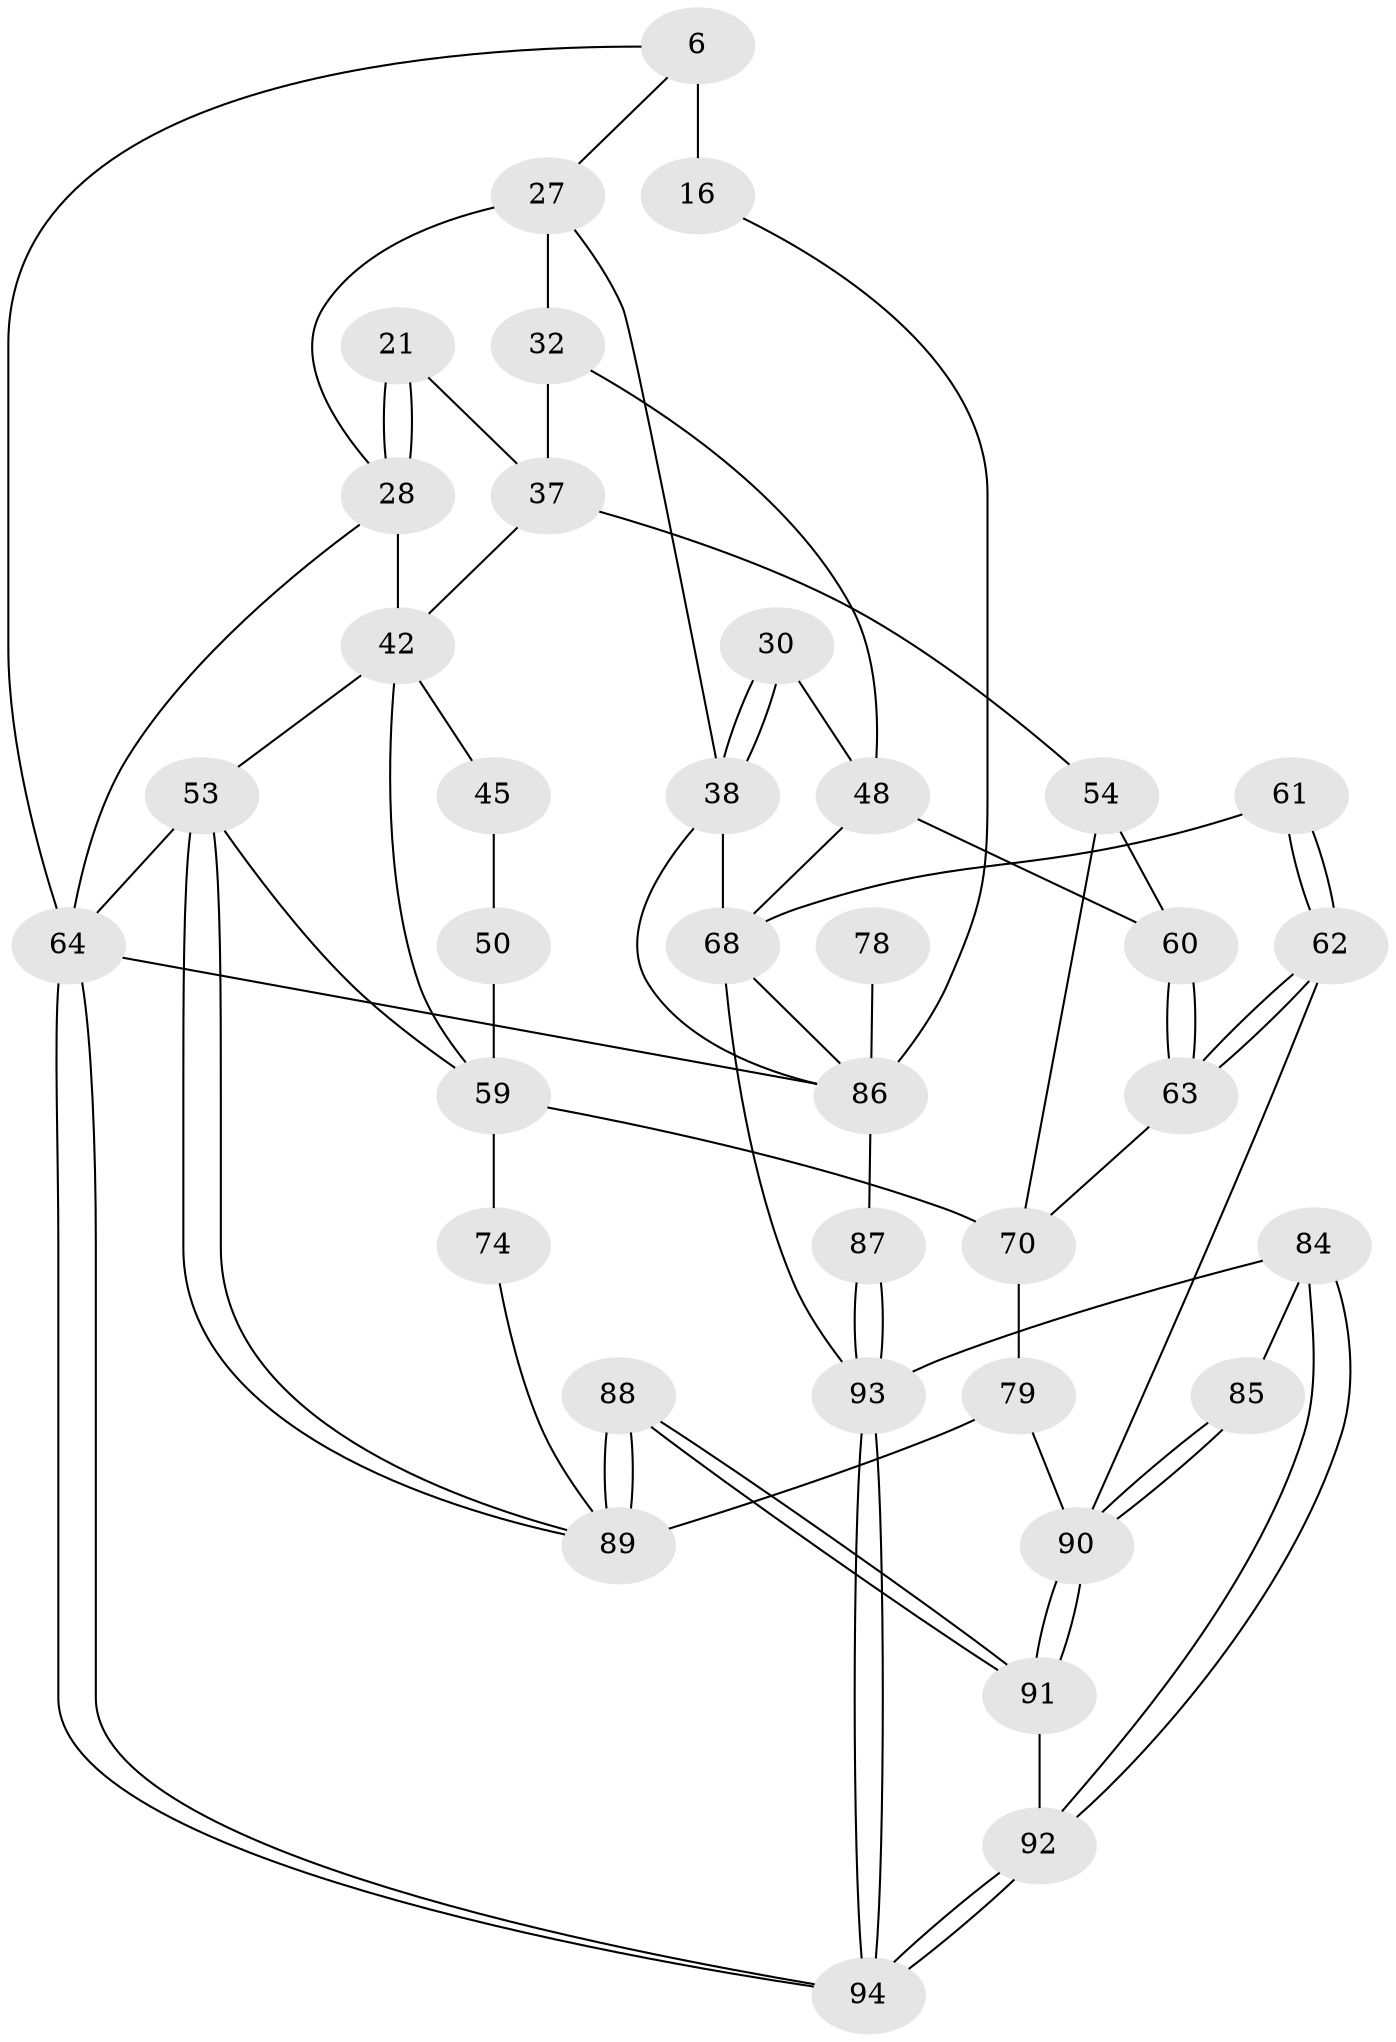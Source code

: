 // original degree distribution, {3: 0.0425531914893617, 4: 0.23404255319148937, 5: 0.46808510638297873, 6: 0.2553191489361702}
// Generated by graph-tools (version 1.1) at 2025/05/03/04/25 22:05:41]
// undirected, 37 vertices, 75 edges
graph export_dot {
graph [start="1"]
  node [color=gray90,style=filled];
  6 [pos="+0.6964330789927515+0.15261064762176052",super="+1+3"];
  16 [pos="+1+0.2774145642184129",super="+11"];
  21 [pos="+0.32484357749286297+0.2231390663193338"];
  27 [pos="+0.5997055874424525+0.29476200067806535",super="+17+8"];
  28 [pos="+0.1436168232456476+0.31797994836290466",super="+14+15"];
  30 [pos="+0.6286963527263318+0.42170986039239783"];
  32 [pos="+0.5933713469495399+0.40163776006780566",super="+29+18"];
  37 [pos="+0.45799396551153+0.3504064840308698",super="+33"];
  38 [pos="+0.8426599208963869+0.47266405107504433",super="+26"];
  42 [pos="+0.04349635030437229+0.3558402102611778",super="+35+41"];
  45 [pos="+0.013891014135161788+0.42240959551261037",super="+44"];
  48 [pos="+0.5824847355510356+0.5214819782364802",super="+31"];
  50 [pos="+0+0.5778999204900722",super="+47"];
  53 [pos="+0+1",super="+12"];
  54 [pos="+0.3282525500928951+0.5192074506658019",super="+40+39"];
  59 [pos="+0.1758534175019953+0.5337805381447802",super="+51+52+56"];
  60 [pos="+0.5621045178792511+0.5371041177420421",super="+49"];
  61 [pos="+0.6138004371502699+0.7046321389786958"];
  62 [pos="+0.5524259475069755+0.7159362269752406"];
  63 [pos="+0.5343942378133588+0.6187568113715703"];
  64 [pos="+1+1",super="+4+10"];
  68 [pos="+0.7384567335311353+0.7100349590990999",super="+67+58"];
  70 [pos="+0.30971220491599427+0.595850224500743",super="+55"];
  74 [pos="+0.04734577926421311+0.7120918809009295"];
  78 [pos="+0.8524875143297685+0.730998612636185"];
  79 [pos="+0.31431189064064496+0.788465591592994",super="+77+71"];
  84 [pos="+0.5852236591576025+0.8441291830484198"];
  85 [pos="+0.5386373553334414+0.7825420206363646"];
  86 [pos="+0.8281474564691899+0.8589229164515393",super="+65+66+69"];
  87 [pos="+0.8123266059522092+0.8714978752002067"];
  88 [pos="+0.2226009346347487+1"];
  89 [pos="+0+1",super="+73+80"];
  90 [pos="+0.394457904305735+0.8945507289174318",super="+81+76+75"];
  91 [pos="+0.2974247170615613+1"];
  92 [pos="+0.3140858503155186+1"];
  93 [pos="+0.706781276795648+1",super="+83+82"];
  94 [pos="+0.7077349450086629+1"];
  6 -- 16 [weight=3];
  6 -- 27;
  6 -- 64;
  16 -- 86;
  21 -- 28 [weight=2];
  21 -- 28;
  21 -- 37;
  27 -- 38 [weight=2];
  27 -- 32 [weight=2];
  27 -- 28;
  28 -- 64;
  28 -- 42 [weight=2];
  30 -- 38 [weight=2];
  30 -- 38;
  30 -- 48;
  32 -- 37 [weight=2];
  32 -- 48;
  37 -- 54 [weight=2];
  37 -- 42;
  38 -- 86;
  38 -- 68;
  42 -- 45 [weight=2];
  42 -- 53;
  42 -- 59;
  45 -- 50 [weight=2];
  48 -- 68;
  48 -- 60;
  50 -- 59 [weight=2];
  53 -- 89;
  53 -- 89;
  53 -- 64 [weight=3];
  53 -- 59;
  54 -- 60 [weight=2];
  54 -- 70;
  59 -- 74 [weight=2];
  59 -- 70;
  60 -- 63;
  60 -- 63;
  61 -- 62;
  61 -- 62;
  61 -- 68 [weight=2];
  62 -- 63;
  62 -- 63;
  62 -- 90;
  63 -- 70;
  64 -- 94;
  64 -- 94;
  64 -- 86;
  68 -- 93;
  68 -- 86;
  70 -- 79;
  74 -- 89;
  78 -- 86 [weight=3];
  79 -- 89 [weight=2];
  79 -- 90 [weight=2];
  84 -- 85;
  84 -- 92;
  84 -- 92;
  84 -- 93;
  85 -- 90 [weight=2];
  85 -- 90;
  86 -- 87;
  87 -- 93 [weight=2];
  87 -- 93;
  88 -- 89 [weight=2];
  88 -- 89;
  88 -- 91;
  88 -- 91;
  90 -- 91;
  90 -- 91;
  91 -- 92;
  92 -- 94;
  92 -- 94;
  93 -- 94;
  93 -- 94;
}
